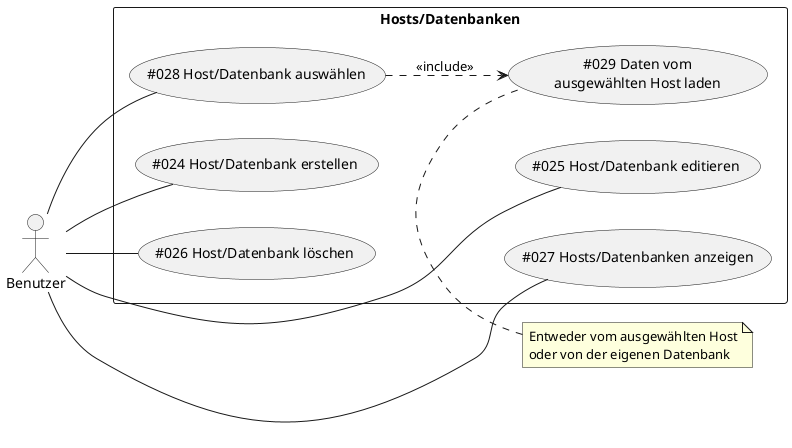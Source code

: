 @startuml
left to right direction

actor Benutzer as Actor1

rectangle "Hosts/Datenbanken" {
    (#024 Host/Datenbank erstellen) as (UC24)
    (#025 Host/Datenbank editieren) as (UC25)
    (#026 Host/Datenbank löschen) as (UC26)
    (#027 Hosts/Datenbanken anzeigen) as (UC27)
    (#028 Host/Datenbank auswählen) as (UC28)
    (#029 Daten vom\nausgewählten Host laden) as (UC29)
}

note "Entweder vom ausgewählten Host\noder von der eigenen Datenbank" as N1

Actor1 -- (UC24)
Actor1 -- (UC25)
Actor1 -- (UC26)
Actor1 -- (UC27)
Actor1 -- (UC28)

(UC28) ..> (UC29): <<include>>

N1 . (UC29)

(UC24) -[hidden]- (UC25)
(UC26) -[hidden]- (UC27)

@enduml